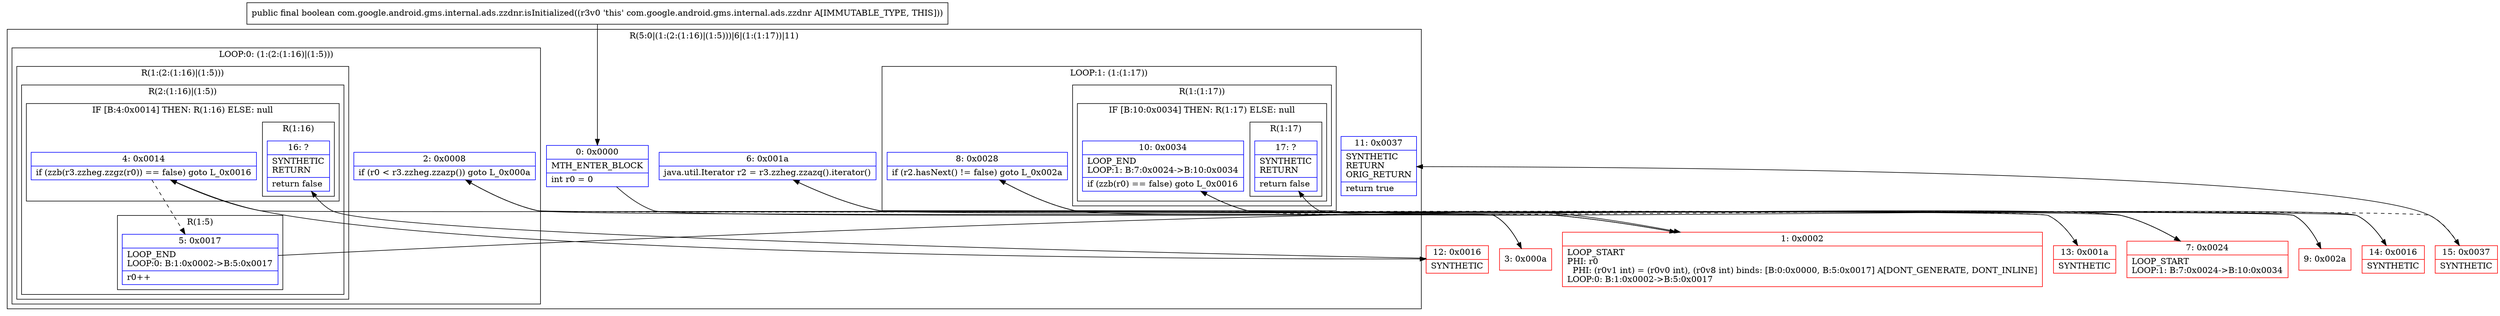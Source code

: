 digraph "CFG forcom.google.android.gms.internal.ads.zzdnr.isInitialized()Z" {
subgraph cluster_Region_1137104875 {
label = "R(5:0|(1:(2:(1:16)|(1:5)))|6|(1:(1:17))|11)";
node [shape=record,color=blue];
Node_0 [shape=record,label="{0\:\ 0x0000|MTH_ENTER_BLOCK\l|int r0 = 0\l}"];
subgraph cluster_LoopRegion_1177845935 {
label = "LOOP:0: (1:(2:(1:16)|(1:5)))";
node [shape=record,color=blue];
Node_2 [shape=record,label="{2\:\ 0x0008|if (r0 \< r3.zzheg.zzazp()) goto L_0x000a\l}"];
subgraph cluster_Region_1122825546 {
label = "R(1:(2:(1:16)|(1:5)))";
node [shape=record,color=blue];
subgraph cluster_Region_589469565 {
label = "R(2:(1:16)|(1:5))";
node [shape=record,color=blue];
subgraph cluster_IfRegion_1409148243 {
label = "IF [B:4:0x0014] THEN: R(1:16) ELSE: null";
node [shape=record,color=blue];
Node_4 [shape=record,label="{4\:\ 0x0014|if (zzb(r3.zzheg.zzgz(r0)) == false) goto L_0x0016\l}"];
subgraph cluster_Region_839516953 {
label = "R(1:16)";
node [shape=record,color=blue];
Node_16 [shape=record,label="{16\:\ ?|SYNTHETIC\lRETURN\l|return false\l}"];
}
}
subgraph cluster_Region_1229344742 {
label = "R(1:5)";
node [shape=record,color=blue];
Node_5 [shape=record,label="{5\:\ 0x0017|LOOP_END\lLOOP:0: B:1:0x0002\-\>B:5:0x0017\l|r0++\l}"];
}
}
}
}
Node_6 [shape=record,label="{6\:\ 0x001a|java.util.Iterator r2 = r3.zzheg.zzazq().iterator()\l}"];
subgraph cluster_LoopRegion_727199534 {
label = "LOOP:1: (1:(1:17))";
node [shape=record,color=blue];
Node_8 [shape=record,label="{8\:\ 0x0028|if (r2.hasNext() != false) goto L_0x002a\l}"];
subgraph cluster_Region_238803370 {
label = "R(1:(1:17))";
node [shape=record,color=blue];
subgraph cluster_IfRegion_966078063 {
label = "IF [B:10:0x0034] THEN: R(1:17) ELSE: null";
node [shape=record,color=blue];
Node_10 [shape=record,label="{10\:\ 0x0034|LOOP_END\lLOOP:1: B:7:0x0024\-\>B:10:0x0034\l|if (zzb(r0) == false) goto L_0x0016\l}"];
subgraph cluster_Region_1541791887 {
label = "R(1:17)";
node [shape=record,color=blue];
Node_17 [shape=record,label="{17\:\ ?|SYNTHETIC\lRETURN\l|return false\l}"];
}
}
}
}
Node_11 [shape=record,label="{11\:\ 0x0037|SYNTHETIC\lRETURN\lORIG_RETURN\l|return true\l}"];
}
Node_1 [shape=record,color=red,label="{1\:\ 0x0002|LOOP_START\lPHI: r0 \l  PHI: (r0v1 int) = (r0v0 int), (r0v8 int) binds: [B:0:0x0000, B:5:0x0017] A[DONT_GENERATE, DONT_INLINE]\lLOOP:0: B:1:0x0002\-\>B:5:0x0017\l}"];
Node_3 [shape=record,color=red,label="{3\:\ 0x000a}"];
Node_7 [shape=record,color=red,label="{7\:\ 0x0024|LOOP_START\lLOOP:1: B:7:0x0024\-\>B:10:0x0034\l}"];
Node_9 [shape=record,color=red,label="{9\:\ 0x002a}"];
Node_12 [shape=record,color=red,label="{12\:\ 0x0016|SYNTHETIC\l}"];
Node_13 [shape=record,color=red,label="{13\:\ 0x001a|SYNTHETIC\l}"];
Node_14 [shape=record,color=red,label="{14\:\ 0x0016|SYNTHETIC\l}"];
Node_15 [shape=record,color=red,label="{15\:\ 0x0037|SYNTHETIC\l}"];
MethodNode[shape=record,label="{public final boolean com.google.android.gms.internal.ads.zzdnr.isInitialized((r3v0 'this' com.google.android.gms.internal.ads.zzdnr A[IMMUTABLE_TYPE, THIS])) }"];
MethodNode -> Node_0;
Node_0 -> Node_1;
Node_2 -> Node_3;
Node_2 -> Node_13[style=dashed];
Node_4 -> Node_5[style=dashed];
Node_4 -> Node_12;
Node_5 -> Node_1;
Node_6 -> Node_7;
Node_8 -> Node_9;
Node_8 -> Node_15[style=dashed];
Node_10 -> Node_7[style=dashed];
Node_10 -> Node_14;
Node_1 -> Node_2;
Node_3 -> Node_4;
Node_7 -> Node_8;
Node_9 -> Node_10;
Node_12 -> Node_16;
Node_13 -> Node_6;
Node_14 -> Node_17;
Node_15 -> Node_11;
}


